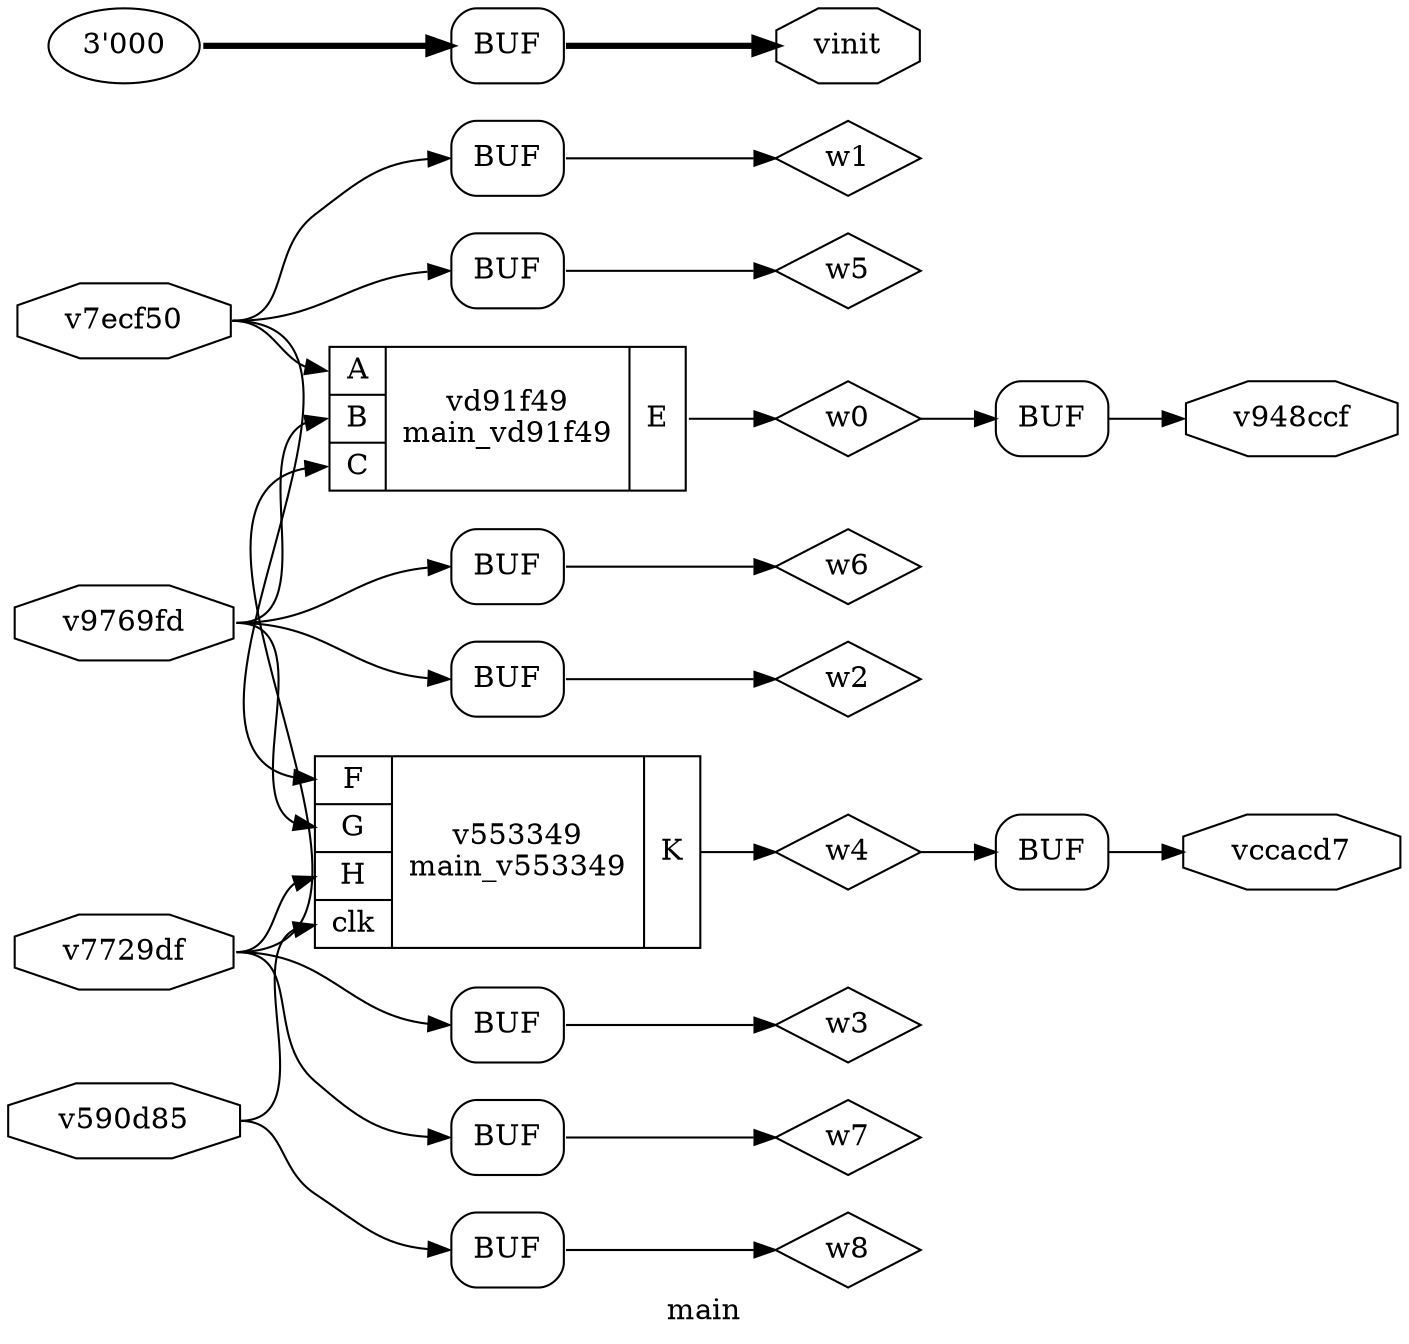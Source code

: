 digraph "main" {
label="main";
rankdir="LR";
remincross=true;
n2 [ shape=octagon, label="v590d85", color="black", fontcolor="black" ];
n3 [ shape=octagon, label="v7729df", color="black", fontcolor="black" ];
n4 [ shape=octagon, label="v7ecf50", color="black", fontcolor="black" ];
n5 [ shape=octagon, label="v948ccf", color="black", fontcolor="black" ];
n6 [ shape=octagon, label="v9769fd", color="black", fontcolor="black" ];
n7 [ shape=octagon, label="vccacd7", color="black", fontcolor="black" ];
n8 [ shape=octagon, label="vinit", color="black", fontcolor="black" ];
n9 [ shape=diamond, label="w0", color="black", fontcolor="black" ];
n10 [ shape=diamond, label="w1", color="black", fontcolor="black" ];
n11 [ shape=diamond, label="w2", color="black", fontcolor="black" ];
n12 [ shape=diamond, label="w3", color="black", fontcolor="black" ];
n13 [ shape=diamond, label="w4", color="black", fontcolor="black" ];
n14 [ shape=diamond, label="w5", color="black", fontcolor="black" ];
n15 [ shape=diamond, label="w6", color="black", fontcolor="black" ];
n16 [ shape=diamond, label="w7", color="black", fontcolor="black" ];
n17 [ shape=diamond, label="w8", color="black", fontcolor="black" ];
c23 [ shape=record, label="{{<p18> F|<p19> G|<p20> H|<p21> clk}|v553349\nmain_v553349|{<p22> K}}" ];
c28 [ shape=record, label="{{<p24> A|<p25> B|<p26> C}|vd91f49\nmain_vd91f49|{<p27> E}}" ];
x0 [shape=box, style=rounded, label="BUF"];
x1 [shape=box, style=rounded, label="BUF"];
x2 [shape=box, style=rounded, label="BUF"];
x3 [shape=box, style=rounded, label="BUF"];
x4 [shape=box, style=rounded, label="BUF"];
x5 [shape=box, style=rounded, label="BUF"];
x6 [shape=box, style=rounded, label="BUF"];
v7 [ label="3'000" ];
x8 [shape=box, style=rounded, label="BUF"];
x9 [shape=box, style=rounded, label="BUF"];
x10 [shape=box, style=rounded, label="BUF"];
x6:e:e -> n10:w [color="black", label=""];
x5:e:e -> n11:w [color="black", label=""];
x4:e:e -> n12:w [color="black", label=""];
c23:p22:e -> n13:w [color="black", label=""];
n13:e -> x9:w:w [color="black", label=""];
x3:e:e -> n14:w [color="black", label=""];
x2:e:e -> n15:w [color="black", label=""];
x1:e:e -> n16:w [color="black", label=""];
x0:e:e -> n17:w [color="black", label=""];
n2:e -> c23:p21:w [color="black", label=""];
n2:e -> x0:w:w [color="black", label=""];
n3:e -> c23:p20:w [color="black", label=""];
n3:e -> c28:p26:w [color="black", label=""];
n3:e -> x1:w:w [color="black", label=""];
n3:e -> x4:w:w [color="black", label=""];
n4:e -> c23:p18:w [color="black", label=""];
n4:e -> c28:p24:w [color="black", label=""];
n4:e -> x3:w:w [color="black", label=""];
n4:e -> x6:w:w [color="black", label=""];
x10:e:e -> n5:w [color="black", label=""];
n6:e -> c23:p19:w [color="black", label=""];
n6:e -> c28:p25:w [color="black", label=""];
n6:e -> x2:w:w [color="black", label=""];
n6:e -> x5:w:w [color="black", label=""];
x9:e:e -> n7:w [color="black", label=""];
x8:e:e -> n8:w [color="black", style="setlinewidth(3)", label=""];
c28:p27:e -> n9:w [color="black", label=""];
n9:e -> x10:w:w [color="black", label=""];
v7:e -> x8:w:w [color="black", style="setlinewidth(3)", label=""];
}
digraph "main_v553349" {
label="main_v553349";
rankdir="LR";
remincross=true;
n4 [ shape=octagon, label="F", color="black", fontcolor="black" ];
n5 [ shape=octagon, label="G", color="black", fontcolor="black" ];
n6 [ shape=octagon, label="H", color="black", fontcolor="black" ];
n7 [ shape=diamond, label="I", color="black", fontcolor="black" ];
n8 [ shape=octagon, label="K", color="black", fontcolor="black" ];
n9 [ shape=octagon, label="clk", color="black", fontcolor="black" ];
c13 [ shape=record, label="{{<p10> A|<p11> B}|$2\n$and|{<p12> Y}}" ];
c14 [ shape=record, label="{{<p10> A|<p11> B}|$3\n$or|{<p12> Y}}" ];
c18 [ shape=record, label="{{<p15> CLK|<p16> D}|$6\n$dff|{<p17> Q}}" ];
c19 [ shape=record, label="{{<p15> CLK|<p16> D}|$7\n$dff|{<p17> Q}}" ];
c13:p12:e -> c18:p16:w [color="black", label=""];
c14:p12:e -> c19:p16:w [color="black", label=""];
n4:e -> c13:p10:w [color="black", label=""];
n5:e -> c13:p11:w [color="black", label=""];
n6:e -> c14:p11:w [color="black", label=""];
c18:p17:e -> n7:w [color="black", label=""];
n7:e -> c14:p10:w [color="black", label=""];
c19:p17:e -> n8:w [color="black", label=""];
n9:e -> c18:p15:w [color="black", label=""];
n9:e -> c19:p15:w [color="black", label=""];
}
digraph "main_vd91f49" {
label="main_vd91f49";
rankdir="LR";
remincross=true;
n2 [ shape=octagon, label="A", color="black", fontcolor="black" ];
n3 [ shape=octagon, label="B", color="black", fontcolor="black" ];
n4 [ shape=octagon, label="C", color="black", fontcolor="black" ];
n5 [ shape=diamond, label="D", color="black", fontcolor="black" ];
n6 [ shape=octagon, label="E", color="black", fontcolor="black" ];
c8 [ shape=record, label="{{<p2> A|<p3> B}|$4\n$and|{<p7> Y}}" ];
c9 [ shape=record, label="{{<p2> A|<p3> B}|$5\n$or|{<p7> Y}}" ];
n2:e -> c8:p2:w [color="black", label=""];
n3:e -> c8:p3:w [color="black", label=""];
n4:e -> c9:p3:w [color="black", label=""];
c8:p7:e -> n5:w [color="black", label=""];
n5:e -> c9:p2:w [color="black", label=""];
c9:p7:e -> n6:w [color="black", label=""];
}
